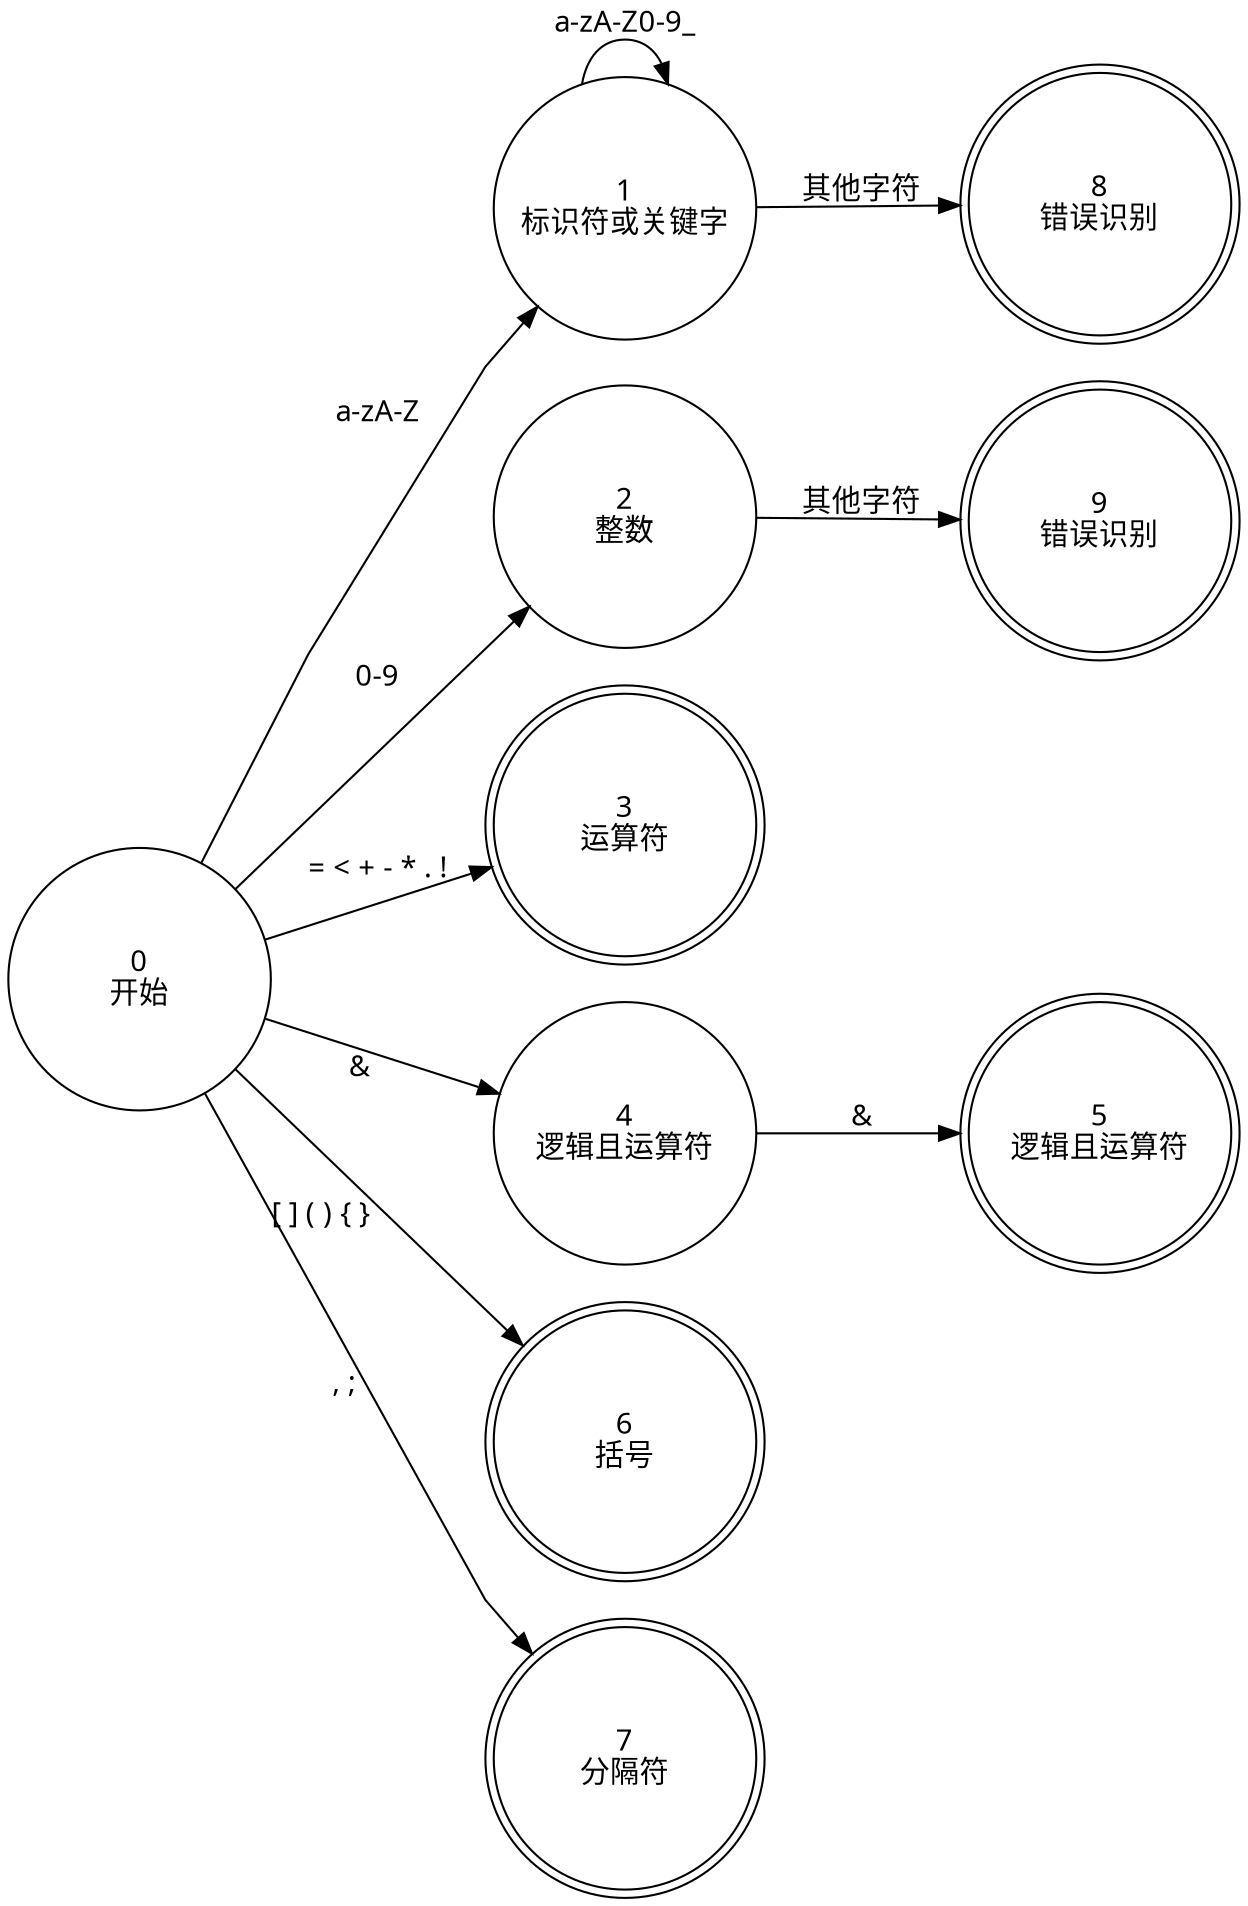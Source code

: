 digraph identifier {
	rankdir = LR
    fontsize = 16
    splines = polyline
    
	node [fontname = "Microsoft YaHei"];
    edge [fontname = "Microsoft YaHei"];
    
    node [shape = "circle", label = "0\n开始", fontname = "Microsoft YaHei", width = 1.75, height = 1.5, fixedsize = true] 0;
    node [shape = "circle", label = "1\n标识符或关键字", fontname = "Microsoft YaHei", width = 1.75, height = 1.5, fixedsize = true] 1;
    node [shape = "doublecircle", label = "8\n错误识别", fontname = "Microsoft YaHei", width = 1.75, height = 1.5, fixedsize = true] 8;
    node [shape = "circle", label = "2\n整数", fontname = "Microsoft YaHei", width = 1.75, height = 1.5, fixedsize = true] 2;
    node [shape = "doublecircle", label = "9\n错误识别", fontname = "Microsoft YaHei", width = 1.75, height = 1.5, fixedsize = true] 9;
    node [shape = "doublecircle", label = "3\n运算符", fontname = "Microsoft YaHei", width = 1.75, height = 1.5, fixedsize = true] 3;
    node [shape = "circle", label = "4\n逻辑且运算符", fontname = "Microsoft YaHei", width = 1.75, height = 1.5, fixedsize = true] 4;
    node [shape = "doublecircle", label = "5\n逻辑且运算符", fontname = "Microsoft YaHei", width = 1.75, height = 1.5, fixedsize = true] 5;
    node [shape = "doublecircle", label = "6\n括号", fontname = "Microsoft YaHei", width = 1.75, height = 1.5, fixedsize = true] 6;
    node [shape = "doublecircle", label = "7\n分隔符", fontname = "Microsoft YaHei", width = 1.75, height = 1.5, fixedsize = true] 7;
    0 -> 1 [dir = forward, label = "a-zA-Z"]
    1 -> 1 [dir = forward, label = "a-zA-Z0-9_"]
    1 -> 8 [dir = forward, label = "其他字符"]
    0 -> 2 [dir = forward, label = "0-9"]
    2 -> 9 [dir = forward, label = "其他字符"]
    0 -> 3 [dir = forward, label = "= < + - * . !"]
    0 -> 4 [dir = forward, xlabel = "&"]
    4 -> 5 [dir = forward, label = "&"]
    0 -> 6 [dir = forward, xlabel = "[ ] ( ) { }"]
    0 -> 7 [dir = forward, xlabel = ", ;"]
}
    
    
    